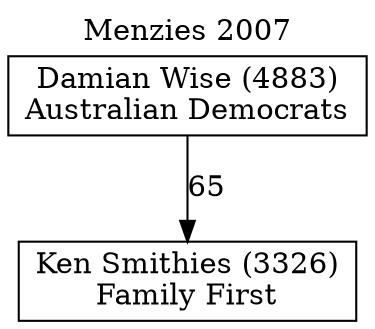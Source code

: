// House preference flow
digraph "Ken Smithies (3326)_Menzies_2007" {
	graph [label="Menzies 2007" labelloc=t mclimit=10]
	node [shape=box]
	"Ken Smithies (3326)" [label="Ken Smithies (3326)
Family First"]
	"Damian Wise (4883)" [label="Damian Wise (4883)
Australian Democrats"]
	"Damian Wise (4883)" -> "Ken Smithies (3326)" [label=65]
}
